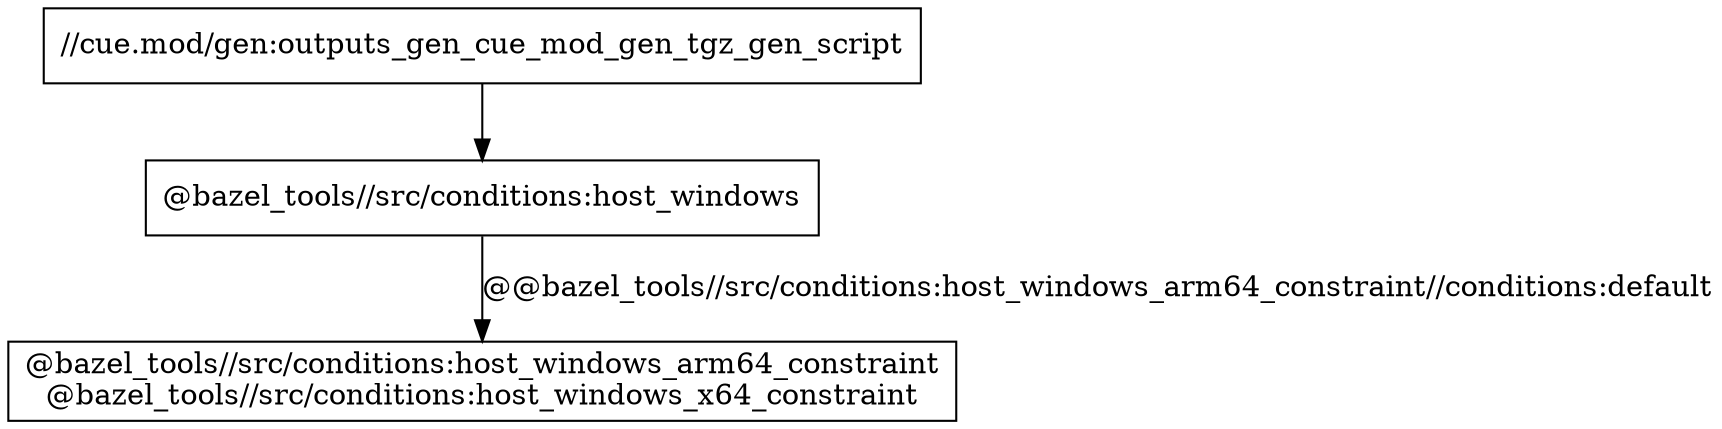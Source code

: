 digraph mygraph {
  node [shape=box];
  "//cue.mod/gen:outputs_gen_cue_mod_gen_tgz_gen_script"
  "//cue.mod/gen:outputs_gen_cue_mod_gen_tgz_gen_script" -> "@bazel_tools//src/conditions:host_windows"
  "@bazel_tools//src/conditions:host_windows"
  "@bazel_tools//src/conditions:host_windows" -> "@bazel_tools//src/conditions:host_windows_arm64_constraint\n@bazel_tools//src/conditions:host_windows_x64_constraint"
  [label="@@bazel_tools//src/conditions:host_windows_arm64_constraint//conditions:default"];
  "@bazel_tools//src/conditions:host_windows_arm64_constraint\n@bazel_tools//src/conditions:host_windows_x64_constraint"
}
